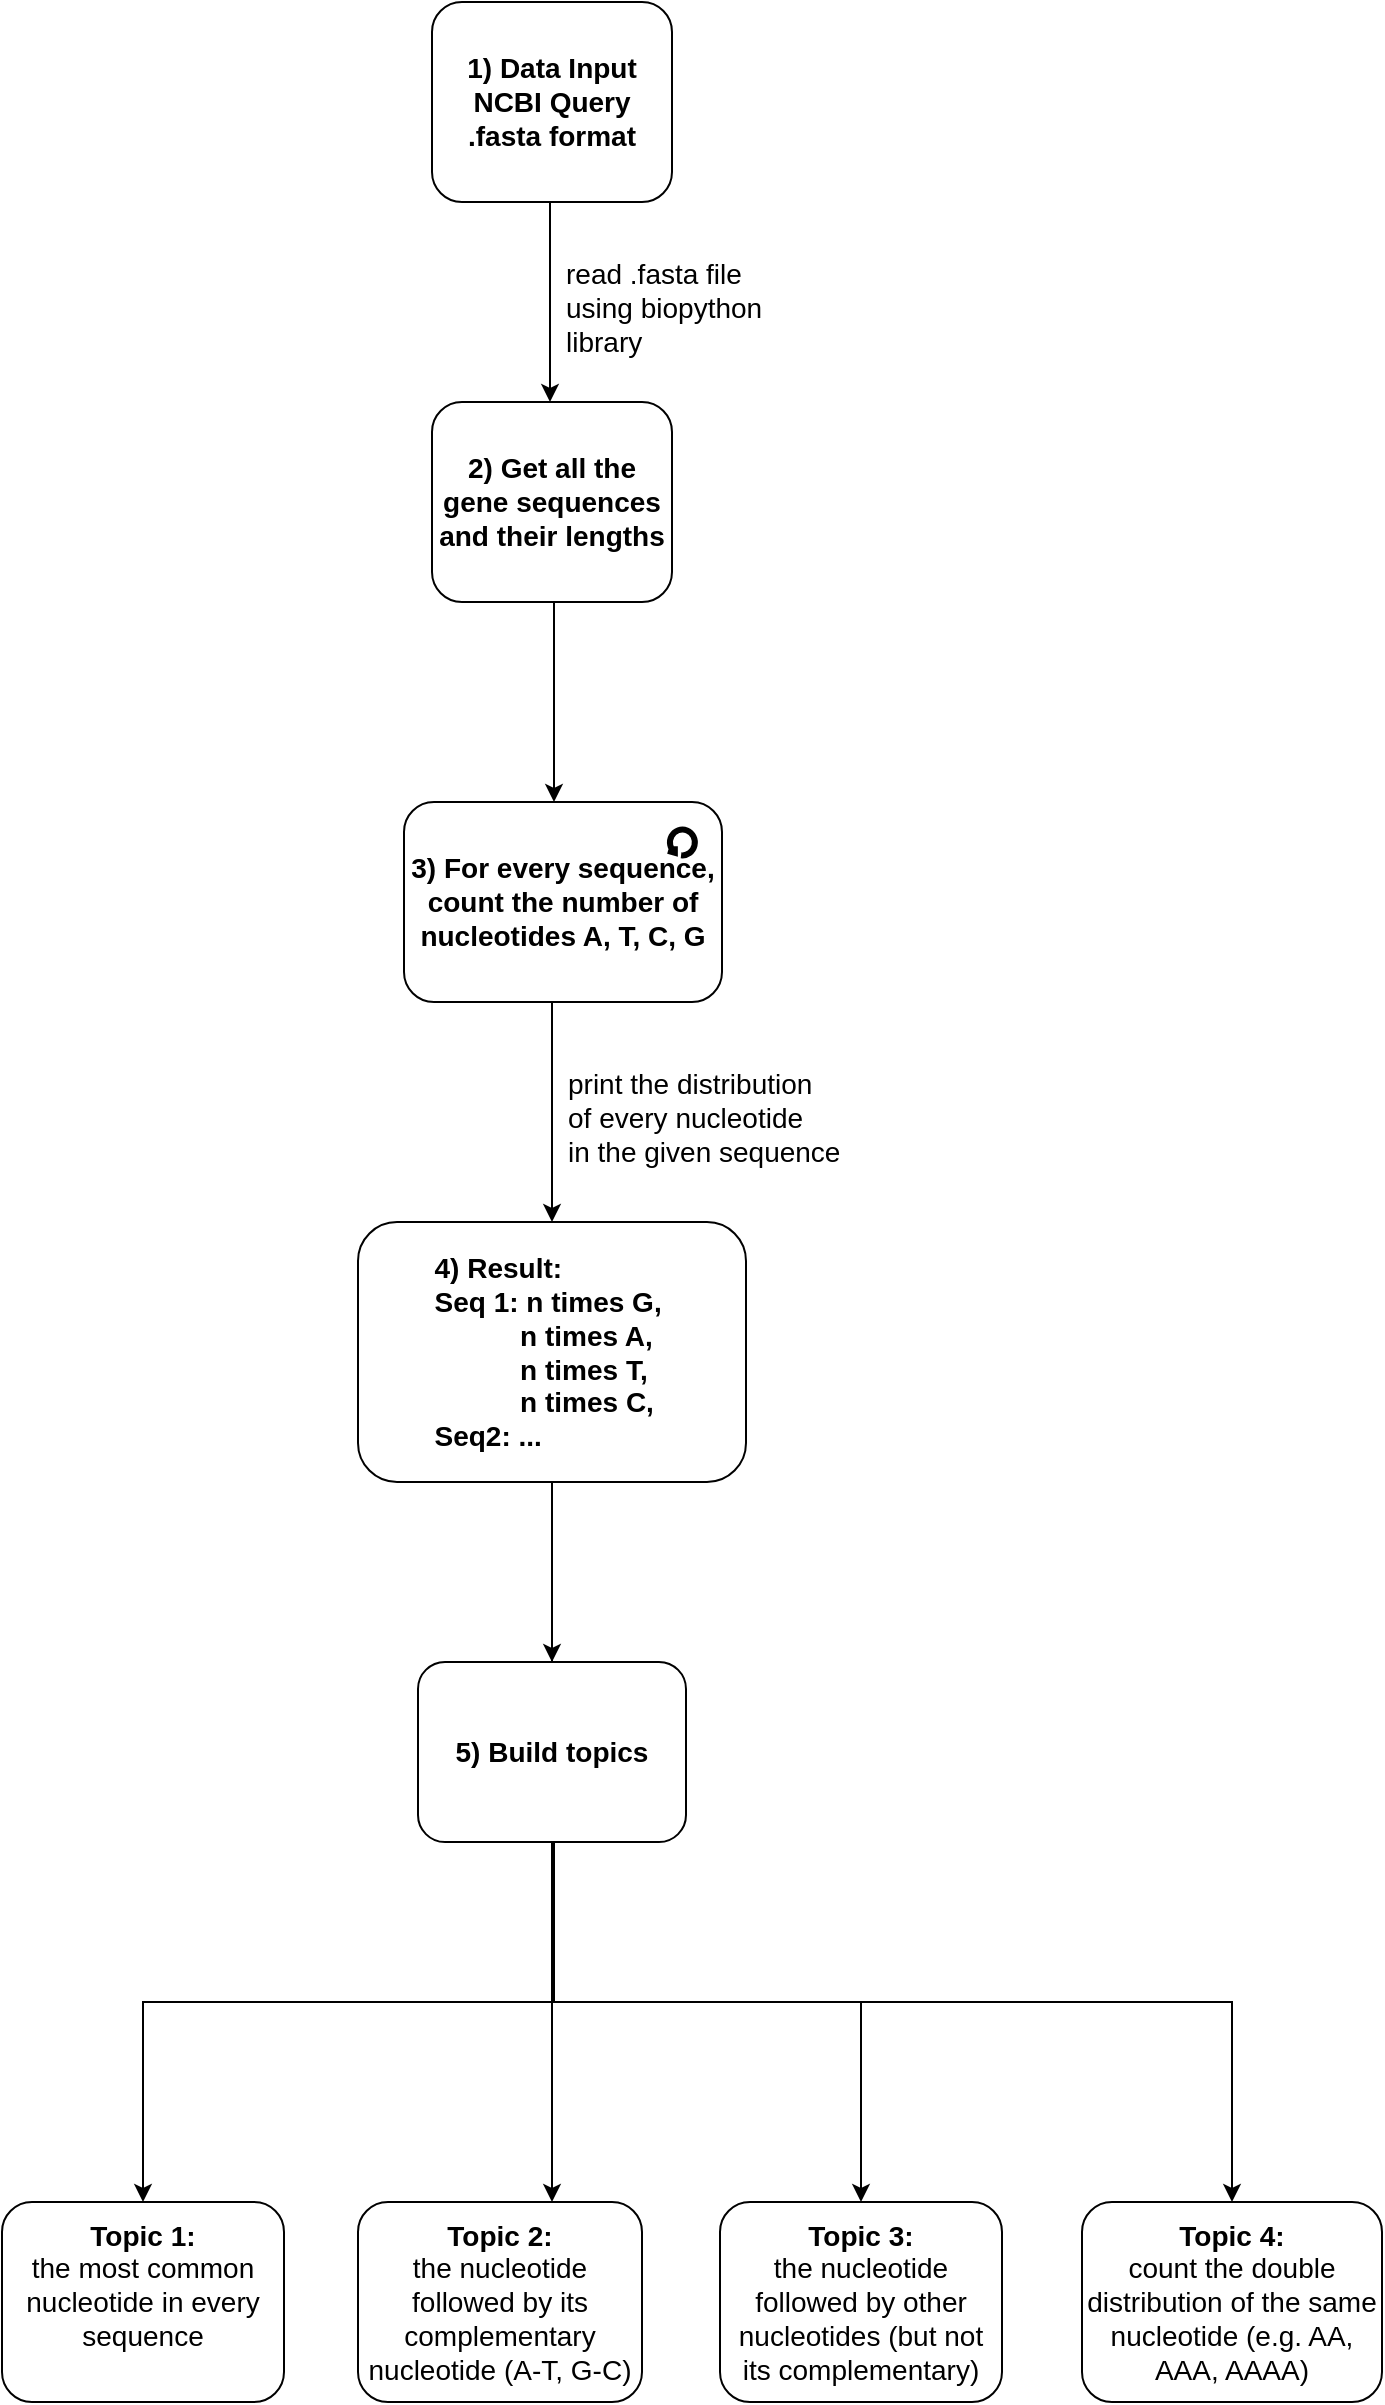 <mxfile version="10.7.1" type="device"><diagram name="Page-1" id="929967ad-93f9-6ef4-fab6-5d389245f69c"><mxGraphModel dx="1143" dy="845" grid="1" gridSize="10" guides="1" tooltips="1" connect="1" arrows="1" fold="1" page="1" pageScale="1.5" pageWidth="827" pageHeight="1169" background="none" math="0" shadow="0"><root><mxCell id="0" style=";html=1;"/><mxCell id="1" style=";html=1;" parent="0"/><mxCell id="Mtm1xkN5OQk0PgU5TmR1-1" value="&lt;div style=&quot;font-size: 14px&quot;&gt;&lt;font style=&quot;font-size: 14px&quot;&gt;&lt;b&gt;1) Data Input&lt;/b&gt;&lt;/font&gt;&lt;/div&gt;&lt;div style=&quot;font-size: 14px&quot;&gt;&lt;font style=&quot;font-size: 14px&quot;&gt;&lt;b&gt;NCBI Query&lt;/b&gt;&lt;/font&gt;&lt;/div&gt;&lt;div style=&quot;font-size: 14px&quot;&gt;&lt;font style=&quot;font-size: 14px&quot;&gt;&lt;b&gt;.fasta format&lt;/b&gt;&lt;br&gt;&lt;/font&gt;&lt;/div&gt;" style="shape=rect;html=1;rounded=1;whiteSpace=wrap;" parent="1" vertex="1"><mxGeometry x="835" y="1300" width="120" height="100" as="geometry"/></mxCell><mxCell id="Mtm1xkN5OQk0PgU5TmR1-5" value="" style="edgeStyle=orthogonalEdgeStyle;rounded=0;orthogonalLoop=1;jettySize=auto;html=1;spacingRight=2;" parent="1" source="Mtm1xkN5OQk0PgU5TmR1-2" target="Mtm1xkN5OQk0PgU5TmR1-4" edge="1"><mxGeometry relative="1" as="geometry"><Array as="points"><mxPoint x="896" y="1630"/><mxPoint x="896" y="1630"/></Array></mxGeometry></mxCell><mxCell id="Mtm1xkN5OQk0PgU5TmR1-2" value="&lt;font style=&quot;font-size: 14px&quot;&gt;&lt;b&gt;2) Get all the gene sequences and their lengths&lt;/b&gt;&lt;/font&gt;" style="shape=rect;html=1;rounded=1;whiteSpace=wrap;spacingLeft=2;spacingRight=2;" parent="1" vertex="1"><mxGeometry x="835" y="1500" width="120" height="100" as="geometry"/></mxCell><mxCell id="Mtm1xkN5OQk0PgU5TmR1-7" value="" style="edgeStyle=orthogonalEdgeStyle;rounded=0;orthogonalLoop=1;jettySize=auto;html=1;" parent="1" source="Mtm1xkN5OQk0PgU5TmR1-4" target="Mtm1xkN5OQk0PgU5TmR1-6" edge="1"><mxGeometry relative="1" as="geometry"><Array as="points"><mxPoint x="895" y="1830"/><mxPoint x="895" y="1830"/></Array></mxGeometry></mxCell><mxCell id="Mtm1xkN5OQk0PgU5TmR1-4" value="&lt;font style=&quot;font-size: 14px&quot;&gt;&lt;b&gt;3) For every sequence, count the number of nucleotides A, T, C, G&lt;/b&gt;&lt;/font&gt;" style="shape=rect;html=1;rounded=1;whiteSpace=wrap;spacingLeft=2;spacingRight=2;" parent="1" vertex="1"><mxGeometry x="821" y="1700" width="159" height="100" as="geometry"/></mxCell><mxCell id="S20QBDVFc-YVUDaW1aIK-15" style="edgeStyle=orthogonalEdgeStyle;rounded=0;orthogonalLoop=1;jettySize=auto;html=1;exitX=0.5;exitY=1;exitDx=0;exitDy=0;entryX=0.5;entryY=0;entryDx=0;entryDy=0;" edge="1" parent="1" source="Mtm1xkN5OQk0PgU5TmR1-6" target="S20QBDVFc-YVUDaW1aIK-12"><mxGeometry relative="1" as="geometry"/></mxCell><mxCell id="Mtm1xkN5OQk0PgU5TmR1-6" value="&lt;div style=&quot;text-align: left ; font-size: 14px&quot;&gt;&lt;font style=&quot;font-size: 14px&quot;&gt;&lt;b&gt;4) Result:&amp;nbsp;&lt;/b&gt;&lt;/font&gt;&lt;/div&gt;&lt;div style=&quot;text-align: left ; font-size: 14px&quot;&gt;&lt;span&gt;&lt;font style=&quot;font-size: 14px&quot;&gt;&lt;b&gt;Seq 1: n times G,&amp;nbsp;&lt;/b&gt;&lt;/font&gt;&lt;/span&gt;&lt;/div&gt;&lt;div style=&quot;text-align: left ; font-size: 14px&quot;&gt;&lt;span&gt;&lt;font style=&quot;font-size: 14px&quot;&gt;&lt;b&gt;&amp;nbsp; &amp;nbsp; &amp;nbsp; &amp;nbsp; &amp;nbsp; &amp;nbsp;n times A,&amp;nbsp;&lt;/b&gt;&lt;/font&gt;&lt;/span&gt;&lt;/div&gt;&lt;div style=&quot;text-align: left ; font-size: 14px&quot;&gt;&lt;span&gt;&lt;font style=&quot;font-size: 14px&quot;&gt;&lt;b&gt;&amp;nbsp; &amp;nbsp; &amp;nbsp; &amp;nbsp; &amp;nbsp; &amp;nbsp;n times T,&lt;/b&gt;&lt;/font&gt;&lt;/span&gt;&lt;/div&gt;&lt;div style=&quot;text-align: left ; font-size: 14px&quot;&gt;&lt;span&gt;&lt;font style=&quot;font-size: 14px&quot;&gt;&lt;b&gt;&amp;nbsp; &amp;nbsp; &amp;nbsp; &amp;nbsp; &amp;nbsp; &amp;nbsp;n times C,&lt;/b&gt;&lt;/font&gt;&lt;/span&gt;&lt;/div&gt;&lt;div style=&quot;text-align: left ; font-size: 14px&quot;&gt;&lt;font style=&quot;font-size: 14px&quot;&gt;&lt;b&gt;Seq2: ...&lt;/b&gt;&lt;/font&gt;&lt;/div&gt;" style="shape=rect;html=1;rounded=1;whiteSpace=wrap;" parent="1" vertex="1"><mxGeometry x="798" y="1910" width="194" height="130" as="geometry"/></mxCell><mxCell id="Mtm1xkN5OQk0PgU5TmR1-8" value="&lt;font style=&quot;font-size: 14px&quot;&gt;read .fasta file &lt;br&gt;using biopython &lt;br&gt;library&lt;/font&gt;" style="text;html=1;resizable=0;points=[];autosize=1;align=left;verticalAlign=top;spacingTop=-4;" parent="1" vertex="1"><mxGeometry x="900" y="1425" width="120" height="50" as="geometry"/></mxCell><mxCell id="S20QBDVFc-YVUDaW1aIK-3" value="&lt;div style=&quot;text-align: center ; font-size: 14px&quot;&gt;&lt;b&gt;&lt;font style=&quot;font-size: 14px&quot;&gt;Topic 1:&lt;/font&gt;&lt;/b&gt;&lt;/div&gt;&lt;div style=&quot;text-align: center ; font-size: 14px&quot;&gt;&lt;font style=&quot;font-size: 14px&quot;&gt;&lt;span&gt;the most common nucleotide in every sequence&lt;/span&gt;&lt;br&gt;&lt;/font&gt;&lt;/div&gt;&lt;div style=&quot;text-align: center ; font-size: 14px&quot;&gt;&lt;br&gt;&lt;/div&gt;" style="shape=rect;html=1;rounded=1;whiteSpace=wrap;" vertex="1" parent="1"><mxGeometry x="620" y="2400" width="141" height="100" as="geometry"/></mxCell><mxCell id="S20QBDVFc-YVUDaW1aIK-4" value="&lt;div style=&quot;text-align: center ; font-size: 14px&quot;&gt;&lt;b&gt;&lt;font style=&quot;font-size: 14px&quot;&gt;Topic 2:&lt;/font&gt;&lt;/b&gt;&lt;/div&gt;&lt;div style=&quot;text-align: center ; font-size: 14px&quot;&gt;&lt;font style=&quot;font-size: 14px&quot;&gt;the nucleotide followed by its complementary nucleotide (A-T, G-C)&lt;/font&gt;&lt;/div&gt;" style="shape=rect;html=1;rounded=1;whiteSpace=wrap;spacingLeft=2;spacingRight=2;" vertex="1" parent="1"><mxGeometry x="798" y="2400" width="142" height="100" as="geometry"/></mxCell><mxCell id="S20QBDVFc-YVUDaW1aIK-5" value="&lt;div style=&quot;text-align: center ; font-size: 14px&quot;&gt;&lt;b&gt;&lt;font style=&quot;font-size: 14px&quot;&gt;Topic 3:&lt;/font&gt;&lt;/b&gt;&lt;/div&gt;&lt;div style=&quot;text-align: center ; font-size: 14px&quot;&gt;&lt;font style=&quot;font-size: 14px&quot;&gt;the nucleotide followed by other nucleotides (but not its complementary)&lt;/font&gt;&lt;/div&gt;" style="shape=rect;html=1;rounded=1;whiteSpace=wrap;" vertex="1" parent="1"><mxGeometry x="979" y="2400" width="141" height="100" as="geometry"/></mxCell><mxCell id="S20QBDVFc-YVUDaW1aIK-6" value="&lt;div style=&quot;text-align: center ; font-size: 14px&quot;&gt;&lt;b&gt;&lt;font style=&quot;font-size: 14px&quot;&gt;Topic 4:&lt;/font&gt;&lt;/b&gt;&lt;/div&gt;&lt;div style=&quot;text-align: center ; font-size: 14px&quot;&gt;&lt;font style=&quot;font-size: 14px&quot;&gt;count the double distribution of the same nucleotide (e.g. AA, AAA, AAAA)&lt;/font&gt;&lt;/div&gt;" style="shape=rect;html=1;rounded=1;whiteSpace=wrap;" vertex="1" parent="1"><mxGeometry x="1160" y="2400" width="150" height="100" as="geometry"/></mxCell><mxCell id="S20QBDVFc-YVUDaW1aIK-8" value="" style="edgeStyle=orthogonalEdgeStyle;rounded=0;orthogonalLoop=1;jettySize=auto;html=1;exitX=0.5;exitY=1;exitDx=0;exitDy=0;" edge="1" parent="1" source="Mtm1xkN5OQk0PgU5TmR1-6" target="S20QBDVFc-YVUDaW1aIK-4"><mxGeometry relative="1" as="geometry"><mxPoint x="712" y="1985" as="sourcePoint"/><mxPoint x="808" y="1985" as="targetPoint"/><Array as="points"><mxPoint x="895" y="2300"/><mxPoint x="895" y="2300"/></Array></mxGeometry></mxCell><mxCell id="S20QBDVFc-YVUDaW1aIK-9" value="" style="edgeStyle=orthogonalEdgeStyle;rounded=0;orthogonalLoop=1;jettySize=auto;html=1;exitX=0.5;exitY=1;exitDx=0;exitDy=0;entryX=0.5;entryY=0;entryDx=0;entryDy=0;" edge="1" parent="1" source="Mtm1xkN5OQk0PgU5TmR1-6" target="S20QBDVFc-YVUDaW1aIK-5"><mxGeometry relative="1" as="geometry"><mxPoint x="760" y="505" as="sourcePoint"/><mxPoint x="856" y="505" as="targetPoint"/><Array as="points"><mxPoint x="895" y="2220"/><mxPoint x="896" y="2220"/><mxPoint x="896" y="2300"/><mxPoint x="1050" y="2300"/></Array></mxGeometry></mxCell><mxCell id="S20QBDVFc-YVUDaW1aIK-12" value="&lt;div style=&quot;text-align: left&quot;&gt;&lt;font style=&quot;font-size: 14px&quot;&gt;&lt;b&gt;5) Build topics&lt;/b&gt;&lt;/font&gt;&lt;/div&gt;" style="shape=rect;html=1;rounded=1;whiteSpace=wrap;" vertex="1" parent="1"><mxGeometry x="828" y="2130" width="134" height="90" as="geometry"/></mxCell><mxCell id="S20QBDVFc-YVUDaW1aIK-16" value="" style="shape=mxgraph.bpmn.loop;html=1;outlineConnect=0;fontStyle=1;labelBorderColor=#000000;strokeWidth=3;" vertex="1" parent="1"><mxGeometry x="953" y="1713" width="14" height="14" as="geometry"/></mxCell><mxCell id="S20QBDVFc-YVUDaW1aIK-18" value="" style="edgeStyle=orthogonalEdgeStyle;rounded=0;orthogonalLoop=1;jettySize=auto;html=1;exitX=0.5;exitY=1;exitDx=0;exitDy=0;entryX=0.5;entryY=0;entryDx=0;entryDy=0;" edge="1" parent="1" source="S20QBDVFc-YVUDaW1aIK-12" target="S20QBDVFc-YVUDaW1aIK-3"><mxGeometry relative="1" as="geometry"><mxPoint x="905" y="2050" as="sourcePoint"/><mxPoint x="905" y="2410" as="targetPoint"/><Array as="points"><mxPoint x="895" y="2300"/><mxPoint x="691" y="2300"/></Array></mxGeometry></mxCell><mxCell id="S20QBDVFc-YVUDaW1aIK-19" value="" style="edgeStyle=orthogonalEdgeStyle;rounded=0;orthogonalLoop=1;jettySize=auto;html=1;entryX=0.5;entryY=0;entryDx=0;entryDy=0;" edge="1" parent="1" target="S20QBDVFc-YVUDaW1aIK-6"><mxGeometry relative="1" as="geometry"><mxPoint x="895" y="2225" as="sourcePoint"/><mxPoint x="1056" y="2410" as="targetPoint"/><Array as="points"><mxPoint x="895" y="2300"/><mxPoint x="1235" y="2300"/></Array></mxGeometry></mxCell><mxCell id="S20QBDVFc-YVUDaW1aIK-20" value="" style="edgeStyle=orthogonalEdgeStyle;rounded=0;orthogonalLoop=1;jettySize=auto;html=1;spacingRight=2;" edge="1" parent="1"><mxGeometry relative="1" as="geometry"><mxPoint x="894" y="1400" as="sourcePoint"/><mxPoint x="894" y="1500" as="targetPoint"/><Array as="points"><mxPoint x="894" y="1430"/><mxPoint x="894" y="1430"/></Array></mxGeometry></mxCell><mxCell id="S20QBDVFc-YVUDaW1aIK-21" value="&lt;font style=&quot;font-size: 14px&quot;&gt;print the distribution&lt;br&gt;of every nucleotide&amp;nbsp;&lt;br&gt;in the given sequence&lt;/font&gt;&lt;br&gt;" style="text;html=1;resizable=0;points=[];autosize=1;align=left;verticalAlign=top;spacingTop=-4;" vertex="1" parent="1"><mxGeometry x="900.5" y="1830" width="150" height="50" as="geometry"/></mxCell></root></mxGraphModel></diagram></mxfile>